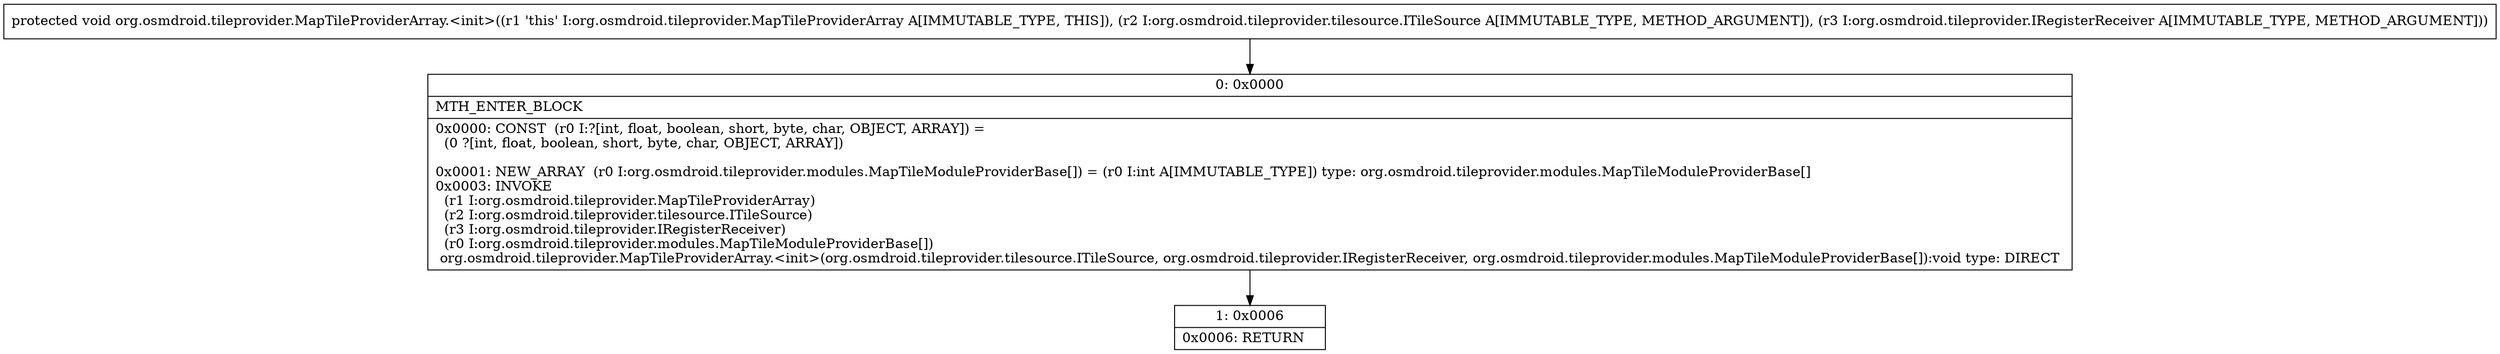 digraph "CFG fororg.osmdroid.tileprovider.MapTileProviderArray.\<init\>(Lorg\/osmdroid\/tileprovider\/tilesource\/ITileSource;Lorg\/osmdroid\/tileprovider\/IRegisterReceiver;)V" {
Node_0 [shape=record,label="{0\:\ 0x0000|MTH_ENTER_BLOCK\l|0x0000: CONST  (r0 I:?[int, float, boolean, short, byte, char, OBJECT, ARRAY]) = \l  (0 ?[int, float, boolean, short, byte, char, OBJECT, ARRAY])\l \l0x0001: NEW_ARRAY  (r0 I:org.osmdroid.tileprovider.modules.MapTileModuleProviderBase[]) = (r0 I:int A[IMMUTABLE_TYPE]) type: org.osmdroid.tileprovider.modules.MapTileModuleProviderBase[] \l0x0003: INVOKE  \l  (r1 I:org.osmdroid.tileprovider.MapTileProviderArray)\l  (r2 I:org.osmdroid.tileprovider.tilesource.ITileSource)\l  (r3 I:org.osmdroid.tileprovider.IRegisterReceiver)\l  (r0 I:org.osmdroid.tileprovider.modules.MapTileModuleProviderBase[])\l org.osmdroid.tileprovider.MapTileProviderArray.\<init\>(org.osmdroid.tileprovider.tilesource.ITileSource, org.osmdroid.tileprovider.IRegisterReceiver, org.osmdroid.tileprovider.modules.MapTileModuleProviderBase[]):void type: DIRECT \l}"];
Node_1 [shape=record,label="{1\:\ 0x0006|0x0006: RETURN   \l}"];
MethodNode[shape=record,label="{protected void org.osmdroid.tileprovider.MapTileProviderArray.\<init\>((r1 'this' I:org.osmdroid.tileprovider.MapTileProviderArray A[IMMUTABLE_TYPE, THIS]), (r2 I:org.osmdroid.tileprovider.tilesource.ITileSource A[IMMUTABLE_TYPE, METHOD_ARGUMENT]), (r3 I:org.osmdroid.tileprovider.IRegisterReceiver A[IMMUTABLE_TYPE, METHOD_ARGUMENT])) }"];
MethodNode -> Node_0;
Node_0 -> Node_1;
}

